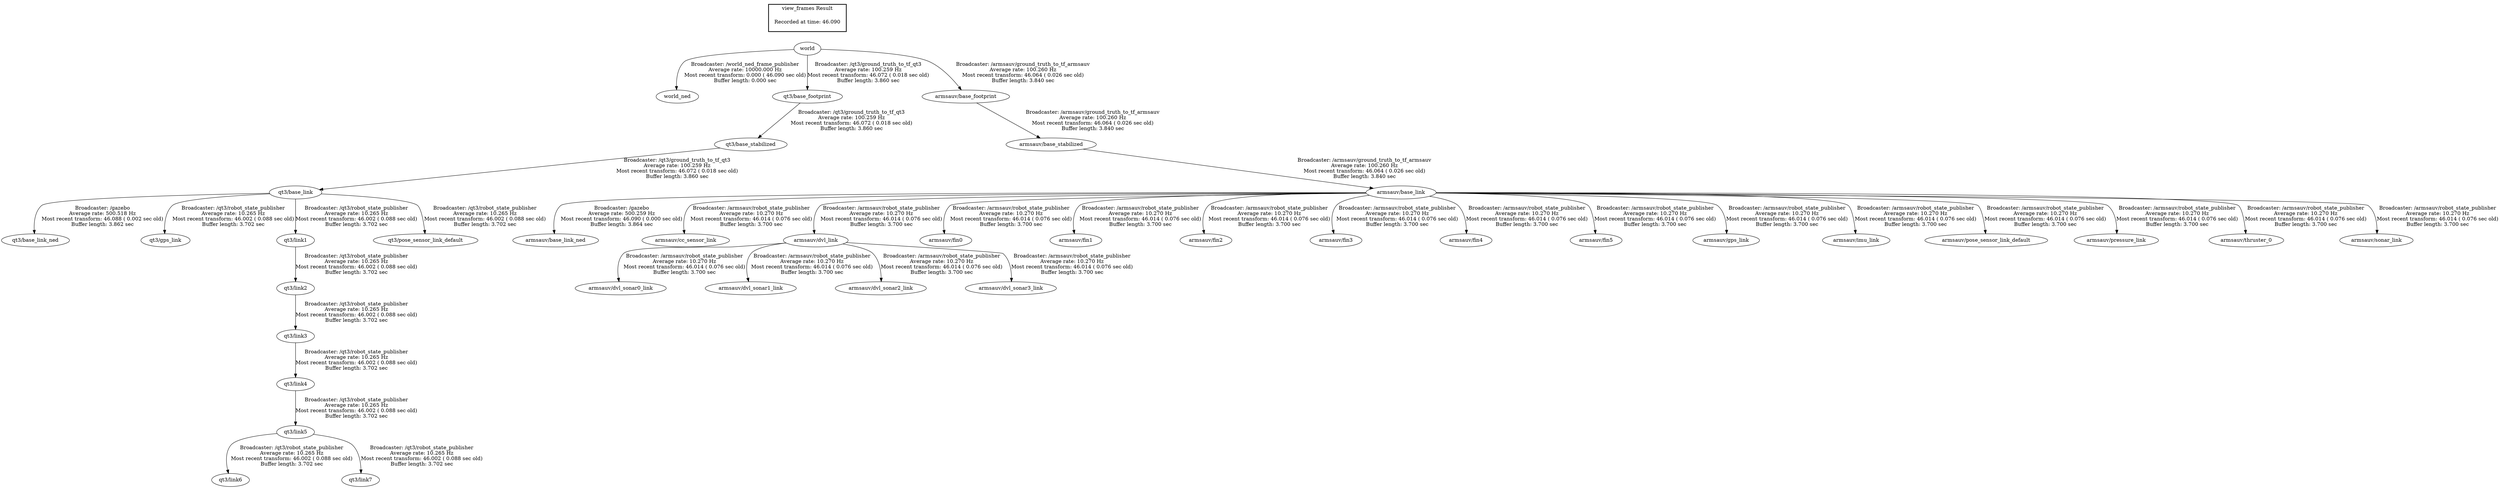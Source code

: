 digraph G {
"qt3/base_link" -> "qt3/base_link_ned"[label="Broadcaster: /gazebo\nAverage rate: 500.518 Hz\nMost recent transform: 46.088 ( 0.002 sec old)\nBuffer length: 3.862 sec\n"];
"qt3/base_stabilized" -> "qt3/base_link"[label="Broadcaster: /qt3/ground_truth_to_tf_qt3\nAverage rate: 100.259 Hz\nMost recent transform: 46.072 ( 0.018 sec old)\nBuffer length: 3.860 sec\n"];
"armsauv/base_link" -> "armsauv/base_link_ned"[label="Broadcaster: /gazebo\nAverage rate: 500.259 Hz\nMost recent transform: 46.090 ( 0.000 sec old)\nBuffer length: 3.864 sec\n"];
"armsauv/base_stabilized" -> "armsauv/base_link"[label="Broadcaster: /armsauv/ground_truth_to_tf_armsauv\nAverage rate: 100.260 Hz\nMost recent transform: 46.064 ( 0.026 sec old)\nBuffer length: 3.840 sec\n"];
"world" -> "world_ned"[label="Broadcaster: /world_ned_frame_publisher\nAverage rate: 10000.000 Hz\nMost recent transform: 0.000 ( 46.090 sec old)\nBuffer length: 0.000 sec\n"];
"world" -> "qt3/base_footprint"[label="Broadcaster: /qt3/ground_truth_to_tf_qt3\nAverage rate: 100.259 Hz\nMost recent transform: 46.072 ( 0.018 sec old)\nBuffer length: 3.860 sec\n"];
"qt3/base_footprint" -> "qt3/base_stabilized"[label="Broadcaster: /qt3/ground_truth_to_tf_qt3\nAverage rate: 100.259 Hz\nMost recent transform: 46.072 ( 0.018 sec old)\nBuffer length: 3.860 sec\n"];
"world" -> "armsauv/base_footprint"[label="Broadcaster: /armsauv/ground_truth_to_tf_armsauv\nAverage rate: 100.260 Hz\nMost recent transform: 46.064 ( 0.026 sec old)\nBuffer length: 3.840 sec\n"];
"armsauv/base_footprint" -> "armsauv/base_stabilized"[label="Broadcaster: /armsauv/ground_truth_to_tf_armsauv\nAverage rate: 100.260 Hz\nMost recent transform: 46.064 ( 0.026 sec old)\nBuffer length: 3.840 sec\n"];
"qt3/base_link" -> "qt3/gps_link"[label="Broadcaster: /qt3/robot_state_publisher\nAverage rate: 10.265 Hz\nMost recent transform: 46.002 ( 0.088 sec old)\nBuffer length: 3.702 sec\n"];
"qt3/base_link" -> "qt3/link1"[label="Broadcaster: /qt3/robot_state_publisher\nAverage rate: 10.265 Hz\nMost recent transform: 46.002 ( 0.088 sec old)\nBuffer length: 3.702 sec\n"];
"qt3/link1" -> "qt3/link2"[label="Broadcaster: /qt3/robot_state_publisher\nAverage rate: 10.265 Hz\nMost recent transform: 46.002 ( 0.088 sec old)\nBuffer length: 3.702 sec\n"];
"qt3/link2" -> "qt3/link3"[label="Broadcaster: /qt3/robot_state_publisher\nAverage rate: 10.265 Hz\nMost recent transform: 46.002 ( 0.088 sec old)\nBuffer length: 3.702 sec\n"];
"qt3/link3" -> "qt3/link4"[label="Broadcaster: /qt3/robot_state_publisher\nAverage rate: 10.265 Hz\nMost recent transform: 46.002 ( 0.088 sec old)\nBuffer length: 3.702 sec\n"];
"qt3/link4" -> "qt3/link5"[label="Broadcaster: /qt3/robot_state_publisher\nAverage rate: 10.265 Hz\nMost recent transform: 46.002 ( 0.088 sec old)\nBuffer length: 3.702 sec\n"];
"qt3/link5" -> "qt3/link6"[label="Broadcaster: /qt3/robot_state_publisher\nAverage rate: 10.265 Hz\nMost recent transform: 46.002 ( 0.088 sec old)\nBuffer length: 3.702 sec\n"];
"qt3/link5" -> "qt3/link7"[label="Broadcaster: /qt3/robot_state_publisher\nAverage rate: 10.265 Hz\nMost recent transform: 46.002 ( 0.088 sec old)\nBuffer length: 3.702 sec\n"];
"qt3/base_link" -> "qt3/pose_sensor_link_default"[label="Broadcaster: /qt3/robot_state_publisher\nAverage rate: 10.265 Hz\nMost recent transform: 46.002 ( 0.088 sec old)\nBuffer length: 3.702 sec\n"];
"armsauv/base_link" -> "armsauv/cc_sensor_link"[label="Broadcaster: /armsauv/robot_state_publisher\nAverage rate: 10.270 Hz\nMost recent transform: 46.014 ( 0.076 sec old)\nBuffer length: 3.700 sec\n"];
"armsauv/base_link" -> "armsauv/dvl_link"[label="Broadcaster: /armsauv/robot_state_publisher\nAverage rate: 10.270 Hz\nMost recent transform: 46.014 ( 0.076 sec old)\nBuffer length: 3.700 sec\n"];
"armsauv/dvl_link" -> "armsauv/dvl_sonar0_link"[label="Broadcaster: /armsauv/robot_state_publisher\nAverage rate: 10.270 Hz\nMost recent transform: 46.014 ( 0.076 sec old)\nBuffer length: 3.700 sec\n"];
"armsauv/dvl_link" -> "armsauv/dvl_sonar1_link"[label="Broadcaster: /armsauv/robot_state_publisher\nAverage rate: 10.270 Hz\nMost recent transform: 46.014 ( 0.076 sec old)\nBuffer length: 3.700 sec\n"];
"armsauv/dvl_link" -> "armsauv/dvl_sonar2_link"[label="Broadcaster: /armsauv/robot_state_publisher\nAverage rate: 10.270 Hz\nMost recent transform: 46.014 ( 0.076 sec old)\nBuffer length: 3.700 sec\n"];
"armsauv/dvl_link" -> "armsauv/dvl_sonar3_link"[label="Broadcaster: /armsauv/robot_state_publisher\nAverage rate: 10.270 Hz\nMost recent transform: 46.014 ( 0.076 sec old)\nBuffer length: 3.700 sec\n"];
"armsauv/base_link" -> "armsauv/fin0"[label="Broadcaster: /armsauv/robot_state_publisher\nAverage rate: 10.270 Hz\nMost recent transform: 46.014 ( 0.076 sec old)\nBuffer length: 3.700 sec\n"];
"armsauv/base_link" -> "armsauv/fin1"[label="Broadcaster: /armsauv/robot_state_publisher\nAverage rate: 10.270 Hz\nMost recent transform: 46.014 ( 0.076 sec old)\nBuffer length: 3.700 sec\n"];
"armsauv/base_link" -> "armsauv/fin2"[label="Broadcaster: /armsauv/robot_state_publisher\nAverage rate: 10.270 Hz\nMost recent transform: 46.014 ( 0.076 sec old)\nBuffer length: 3.700 sec\n"];
"armsauv/base_link" -> "armsauv/fin3"[label="Broadcaster: /armsauv/robot_state_publisher\nAverage rate: 10.270 Hz\nMost recent transform: 46.014 ( 0.076 sec old)\nBuffer length: 3.700 sec\n"];
"armsauv/base_link" -> "armsauv/fin4"[label="Broadcaster: /armsauv/robot_state_publisher\nAverage rate: 10.270 Hz\nMost recent transform: 46.014 ( 0.076 sec old)\nBuffer length: 3.700 sec\n"];
"armsauv/base_link" -> "armsauv/fin5"[label="Broadcaster: /armsauv/robot_state_publisher\nAverage rate: 10.270 Hz\nMost recent transform: 46.014 ( 0.076 sec old)\nBuffer length: 3.700 sec\n"];
"armsauv/base_link" -> "armsauv/gps_link"[label="Broadcaster: /armsauv/robot_state_publisher\nAverage rate: 10.270 Hz\nMost recent transform: 46.014 ( 0.076 sec old)\nBuffer length: 3.700 sec\n"];
"armsauv/base_link" -> "armsauv/imu_link"[label="Broadcaster: /armsauv/robot_state_publisher\nAverage rate: 10.270 Hz\nMost recent transform: 46.014 ( 0.076 sec old)\nBuffer length: 3.700 sec\n"];
"armsauv/base_link" -> "armsauv/pose_sensor_link_default"[label="Broadcaster: /armsauv/robot_state_publisher\nAverage rate: 10.270 Hz\nMost recent transform: 46.014 ( 0.076 sec old)\nBuffer length: 3.700 sec\n"];
"armsauv/base_link" -> "armsauv/pressure_link"[label="Broadcaster: /armsauv/robot_state_publisher\nAverage rate: 10.270 Hz\nMost recent transform: 46.014 ( 0.076 sec old)\nBuffer length: 3.700 sec\n"];
"armsauv/base_link" -> "armsauv/thruster_0"[label="Broadcaster: /armsauv/robot_state_publisher\nAverage rate: 10.270 Hz\nMost recent transform: 46.014 ( 0.076 sec old)\nBuffer length: 3.700 sec\n"];
"armsauv/base_link" -> "armsauv/sonar_link"[label="Broadcaster: /armsauv/robot_state_publisher\nAverage rate: 10.270 Hz\nMost recent transform: 46.014 ( 0.076 sec old)\nBuffer length: 3.700 sec\n"];
edge [style=invis];
 subgraph cluster_legend { style=bold; color=black; label ="view_frames Result";
"Recorded at time: 46.090"[ shape=plaintext ] ;
 }->"world";
}